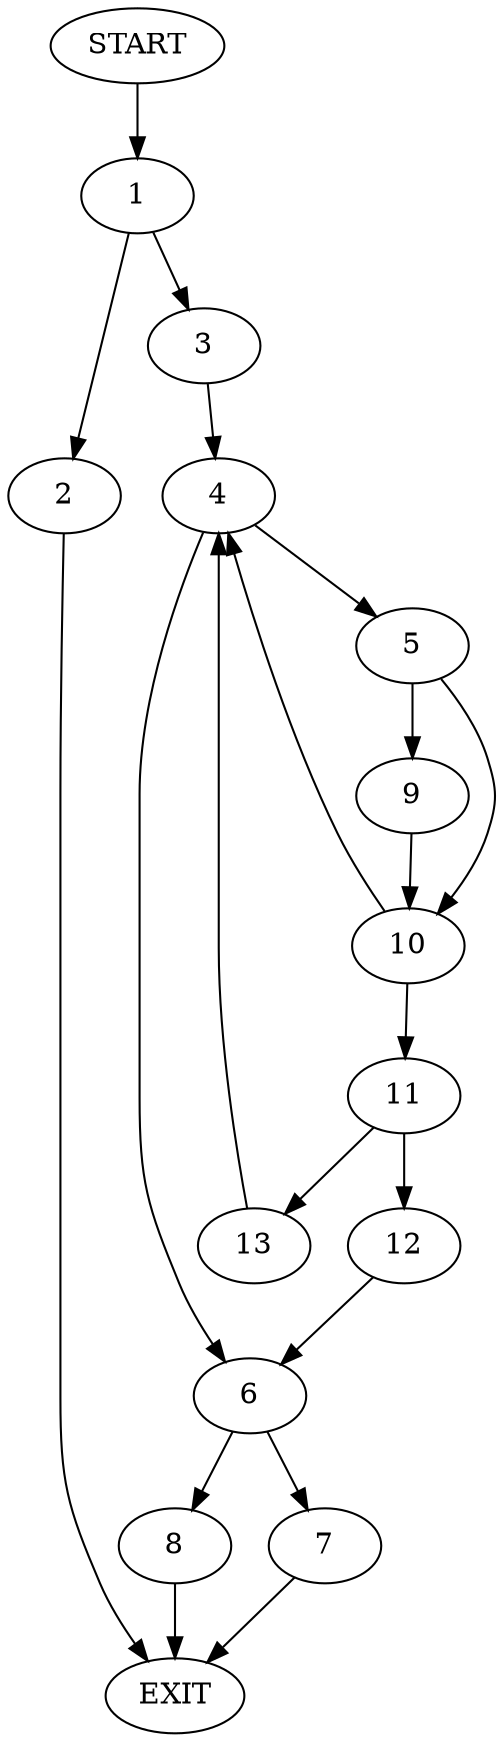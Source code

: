 digraph {
0 [label="START"]
14 [label="EXIT"]
0 -> 1
1 -> 2
1 -> 3
2 -> 14
3 -> 4
4 -> 5
4 -> 6
6 -> 7
6 -> 8
5 -> 9
5 -> 10
9 -> 10
10 -> 11
10 -> 4
11 -> 12
11 -> 13
13 -> 4
12 -> 6
8 -> 14
7 -> 14
}
